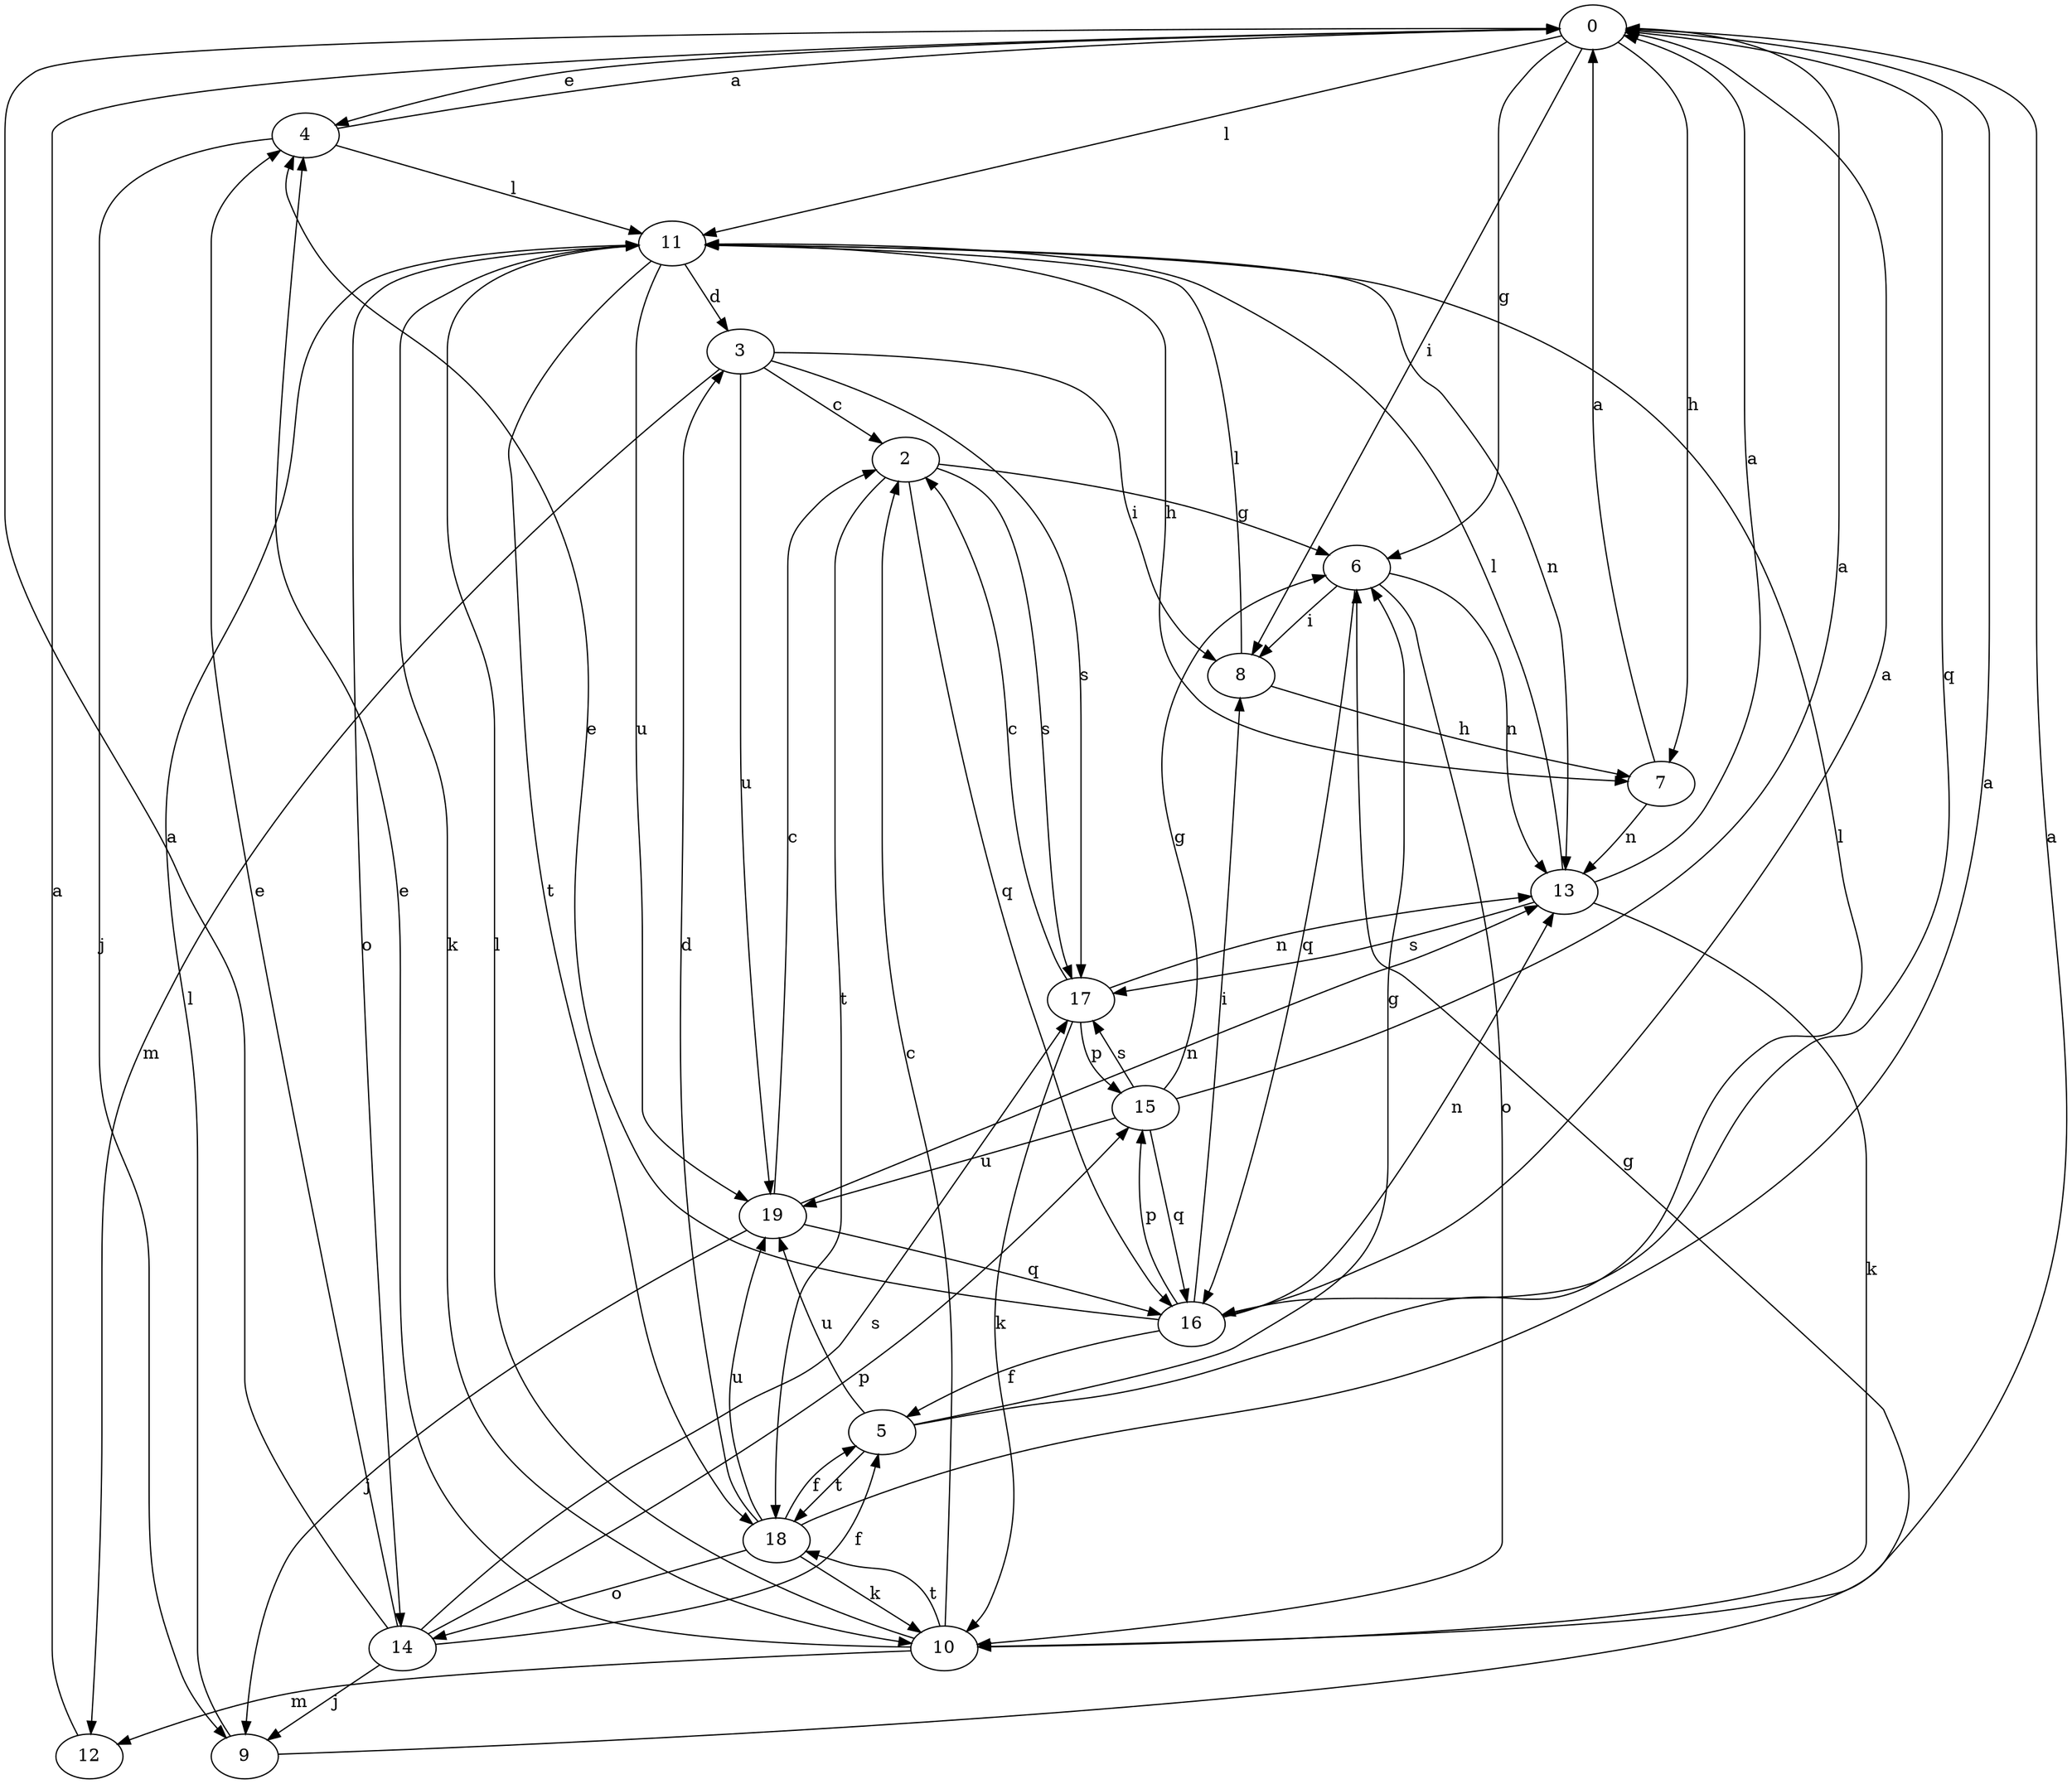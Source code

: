 strict digraph  {
0;
2;
3;
4;
5;
6;
7;
8;
9;
10;
11;
12;
13;
14;
15;
16;
17;
18;
19;
0 -> 4  [label=e];
0 -> 6  [label=g];
0 -> 7  [label=h];
0 -> 8  [label=i];
0 -> 11  [label=l];
0 -> 16  [label=q];
2 -> 6  [label=g];
2 -> 16  [label=q];
2 -> 17  [label=s];
2 -> 18  [label=t];
3 -> 2  [label=c];
3 -> 8  [label=i];
3 -> 12  [label=m];
3 -> 17  [label=s];
3 -> 19  [label=u];
4 -> 0  [label=a];
4 -> 9  [label=j];
4 -> 11  [label=l];
5 -> 6  [label=g];
5 -> 11  [label=l];
5 -> 18  [label=t];
5 -> 19  [label=u];
6 -> 8  [label=i];
6 -> 13  [label=n];
6 -> 16  [label=q];
6 -> 10  [label=o];
7 -> 0  [label=a];
7 -> 13  [label=n];
8 -> 7  [label=h];
8 -> 11  [label=l];
9 -> 6  [label=g];
9 -> 11  [label=l];
10 -> 0  [label=a];
10 -> 2  [label=c];
10 -> 4  [label=e];
10 -> 11  [label=l];
10 -> 12  [label=m];
10 -> 18  [label=t];
11 -> 3  [label=d];
11 -> 7  [label=h];
11 -> 10  [label=k];
11 -> 13  [label=n];
11 -> 14  [label=o];
11 -> 18  [label=t];
11 -> 19  [label=u];
12 -> 0  [label=a];
13 -> 0  [label=a];
13 -> 10  [label=k];
13 -> 11  [label=l];
13 -> 17  [label=s];
14 -> 0  [label=a];
14 -> 4  [label=e];
14 -> 5  [label=f];
14 -> 9  [label=j];
14 -> 15  [label=p];
14 -> 17  [label=s];
15 -> 0  [label=a];
15 -> 6  [label=g];
15 -> 16  [label=q];
15 -> 17  [label=s];
15 -> 19  [label=u];
16 -> 0  [label=a];
16 -> 4  [label=e];
16 -> 5  [label=f];
16 -> 8  [label=i];
16 -> 13  [label=n];
16 -> 15  [label=p];
17 -> 2  [label=c];
17 -> 10  [label=k];
17 -> 13  [label=n];
17 -> 15  [label=p];
18 -> 0  [label=a];
18 -> 3  [label=d];
18 -> 5  [label=f];
18 -> 10  [label=k];
18 -> 14  [label=o];
18 -> 19  [label=u];
19 -> 2  [label=c];
19 -> 9  [label=j];
19 -> 13  [label=n];
19 -> 16  [label=q];
}
